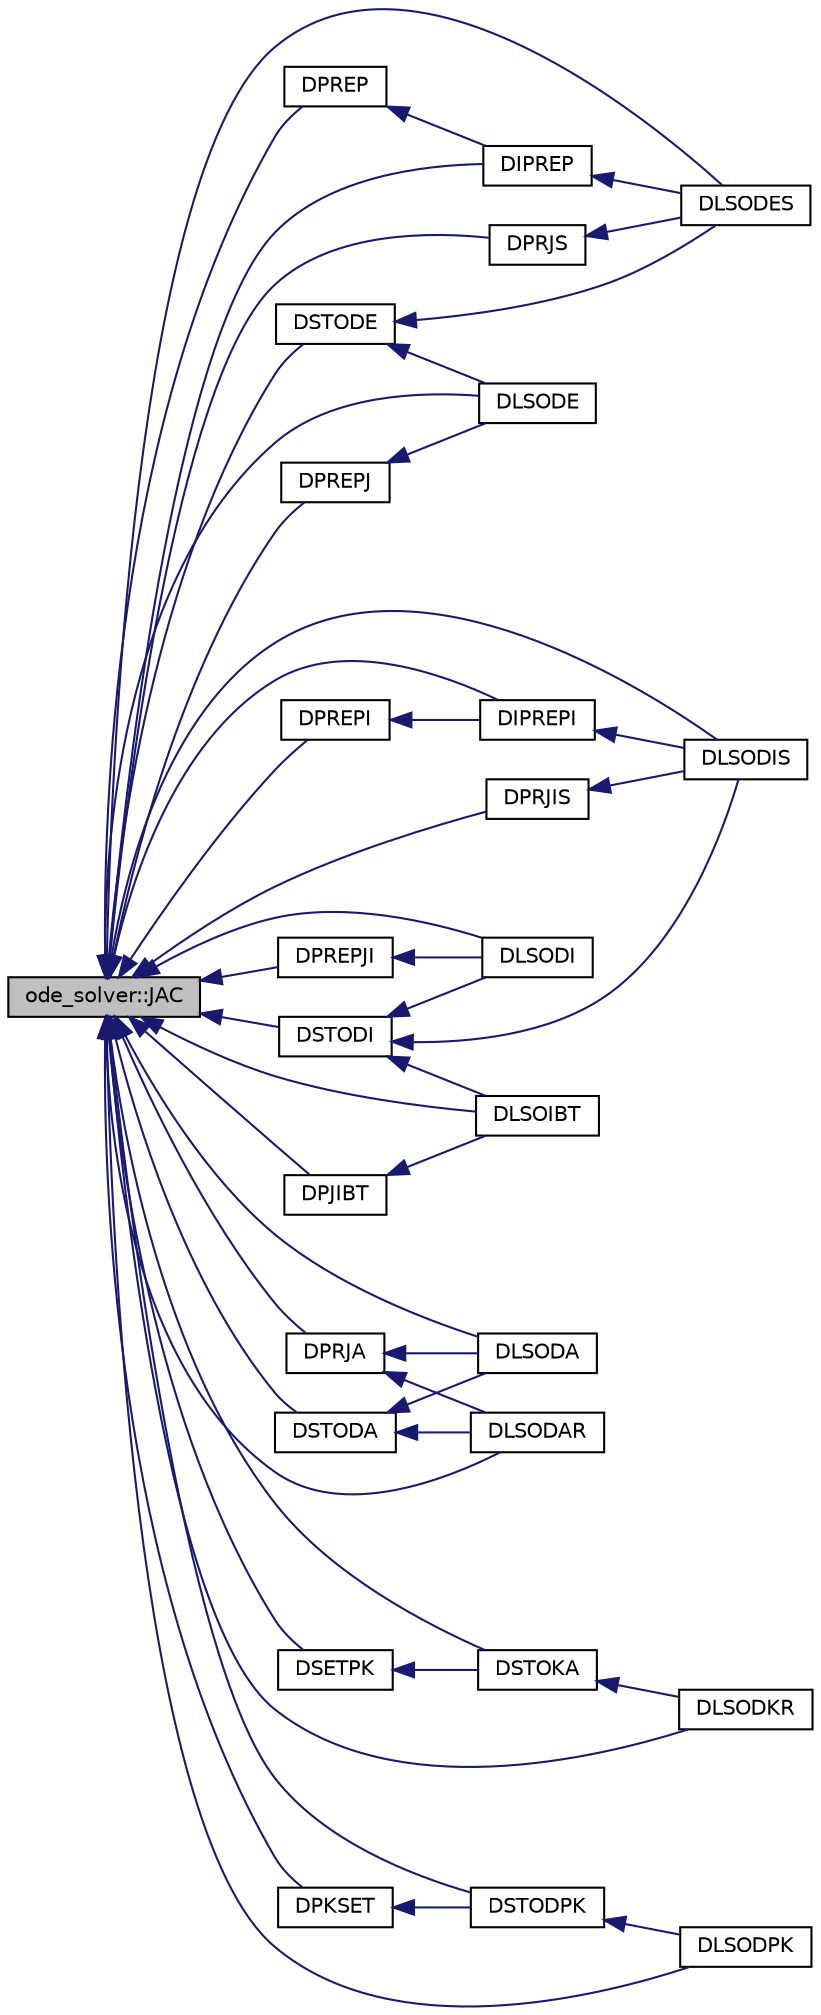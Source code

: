 digraph G
{
  edge [fontname="Helvetica",fontsize="10",labelfontname="Helvetica",labelfontsize="10"];
  node [fontname="Helvetica",fontsize="10",shape=record];
  rankdir=LR;
  Node1 [label="ode_solver::JAC",height=0.2,width=0.4,color="black", fillcolor="grey75", style="filled" fontcolor="black"];
  Node1 -> Node2 [dir=back,color="midnightblue",fontsize="10",style="solid",fontname="Helvetica"];
  Node2 [label="DIPREP",height=0.2,width=0.4,color="black", fillcolor="white", style="filled",URL="$opkda1_8f90.html#af0d7349d0ebe40bdac75c57839107c80"];
  Node2 -> Node3 [dir=back,color="midnightblue",fontsize="10",style="solid",fontname="Helvetica"];
  Node3 [label="DLSODES",height=0.2,width=0.4,color="black", fillcolor="white", style="filled",URL="$opkdmain_8f90.html#a9ba73fbed77c11ec4abd126bbf966442"];
  Node1 -> Node4 [dir=back,color="midnightblue",fontsize="10",style="solid",fontname="Helvetica"];
  Node4 [label="DIPREPI",height=0.2,width=0.4,color="black", fillcolor="white", style="filled",URL="$opkda1_8f90.html#a307be8d9d6aa86be2cfc69f730e991ca"];
  Node4 -> Node5 [dir=back,color="midnightblue",fontsize="10",style="solid",fontname="Helvetica"];
  Node5 [label="DLSODIS",height=0.2,width=0.4,color="black", fillcolor="white", style="filled",URL="$opkdmain_8f90.html#a8d69137716f0a783f1f355586a16f5c2"];
  Node1 -> Node6 [dir=back,color="midnightblue",fontsize="10",style="solid",fontname="Helvetica"];
  Node6 [label="DLSODA",height=0.2,width=0.4,color="black", fillcolor="white", style="filled",URL="$opkdmain_8f90.html#a7028cae269fa60b5b454f91a66b2d04d"];
  Node1 -> Node7 [dir=back,color="midnightblue",fontsize="10",style="solid",fontname="Helvetica"];
  Node7 [label="DLSODAR",height=0.2,width=0.4,color="black", fillcolor="white", style="filled",URL="$opkdmain_8f90.html#a1711c1b88bb05db6bc1a9b3b0e3a2663"];
  Node1 -> Node8 [dir=back,color="midnightblue",fontsize="10",style="solid",fontname="Helvetica"];
  Node8 [label="DLSODE",height=0.2,width=0.4,color="black", fillcolor="white", style="filled",URL="$opkdmain_8f90.html#a4196f3869c790e8813b4bac1dd03ecb9"];
  Node1 -> Node3 [dir=back,color="midnightblue",fontsize="10",style="solid",fontname="Helvetica"];
  Node1 -> Node9 [dir=back,color="midnightblue",fontsize="10",style="solid",fontname="Helvetica"];
  Node9 [label="DLSODI",height=0.2,width=0.4,color="black", fillcolor="white", style="filled",URL="$opkdmain_8f90.html#aeb7356035bc33fb533f00f0aaf6bab48"];
  Node1 -> Node5 [dir=back,color="midnightblue",fontsize="10",style="solid",fontname="Helvetica"];
  Node1 -> Node10 [dir=back,color="midnightblue",fontsize="10",style="solid",fontname="Helvetica"];
  Node10 [label="DLSODKR",height=0.2,width=0.4,color="black", fillcolor="white", style="filled",URL="$opkdmain_8f90.html#afd6a4d460cf75c6278c36e819dc9c763"];
  Node1 -> Node11 [dir=back,color="midnightblue",fontsize="10",style="solid",fontname="Helvetica"];
  Node11 [label="DLSODPK",height=0.2,width=0.4,color="black", fillcolor="white", style="filled",URL="$opkdmain_8f90.html#abfd1fd76148d80747a6fd105a6c3cca8"];
  Node1 -> Node12 [dir=back,color="midnightblue",fontsize="10",style="solid",fontname="Helvetica"];
  Node12 [label="DLSOIBT",height=0.2,width=0.4,color="black", fillcolor="white", style="filled",URL="$opkdmain_8f90.html#adba4bd945e718a59e4cbf98ddf8f224c"];
  Node1 -> Node13 [dir=back,color="midnightblue",fontsize="10",style="solid",fontname="Helvetica"];
  Node13 [label="DPJIBT",height=0.2,width=0.4,color="black", fillcolor="white", style="filled",URL="$opkda1_8f90.html#a456b17d8fdf9d52f2bac14d45a3ae24b"];
  Node13 -> Node12 [dir=back,color="midnightblue",fontsize="10",style="solid",fontname="Helvetica"];
  Node1 -> Node14 [dir=back,color="midnightblue",fontsize="10",style="solid",fontname="Helvetica"];
  Node14 [label="DPKSET",height=0.2,width=0.4,color="black", fillcolor="white", style="filled",URL="$opkda1_8f90.html#a26db2c01564b29ac48fbfcf2106ffa56"];
  Node14 -> Node15 [dir=back,color="midnightblue",fontsize="10",style="solid",fontname="Helvetica"];
  Node15 [label="DSTODPK",height=0.2,width=0.4,color="black", fillcolor="white", style="filled",URL="$opkda1_8f90.html#ac316a22658cc40e317285fa52583a0bc"];
  Node15 -> Node11 [dir=back,color="midnightblue",fontsize="10",style="solid",fontname="Helvetica"];
  Node1 -> Node16 [dir=back,color="midnightblue",fontsize="10",style="solid",fontname="Helvetica"];
  Node16 [label="DPREP",height=0.2,width=0.4,color="black", fillcolor="white", style="filled",URL="$opkda1_8f90.html#a03c8b7c16bffc999b3b52b3315347a63"];
  Node16 -> Node2 [dir=back,color="midnightblue",fontsize="10",style="solid",fontname="Helvetica"];
  Node1 -> Node17 [dir=back,color="midnightblue",fontsize="10",style="solid",fontname="Helvetica"];
  Node17 [label="DPREPI",height=0.2,width=0.4,color="black", fillcolor="white", style="filled",URL="$opkda1_8f90.html#a4fce71e6345ed9f102a903d3520040e2"];
  Node17 -> Node4 [dir=back,color="midnightblue",fontsize="10",style="solid",fontname="Helvetica"];
  Node1 -> Node18 [dir=back,color="midnightblue",fontsize="10",style="solid",fontname="Helvetica"];
  Node18 [label="DPREPJ",height=0.2,width=0.4,color="black", fillcolor="white", style="filled",URL="$opkda1_8f90.html#ab7c502c869863869151c2bf2c070f52e"];
  Node18 -> Node8 [dir=back,color="midnightblue",fontsize="10",style="solid",fontname="Helvetica"];
  Node1 -> Node19 [dir=back,color="midnightblue",fontsize="10",style="solid",fontname="Helvetica"];
  Node19 [label="DPREPJI",height=0.2,width=0.4,color="black", fillcolor="white", style="filled",URL="$opkda1_8f90.html#a11e7a071c560fef7d83adb409cb12161"];
  Node19 -> Node9 [dir=back,color="midnightblue",fontsize="10",style="solid",fontname="Helvetica"];
  Node1 -> Node20 [dir=back,color="midnightblue",fontsize="10",style="solid",fontname="Helvetica"];
  Node20 [label="DPRJA",height=0.2,width=0.4,color="black", fillcolor="white", style="filled",URL="$opkda1_8f90.html#a0f4c6b47dff20bf7db636df53aad9d9f"];
  Node20 -> Node6 [dir=back,color="midnightblue",fontsize="10",style="solid",fontname="Helvetica"];
  Node20 -> Node7 [dir=back,color="midnightblue",fontsize="10",style="solid",fontname="Helvetica"];
  Node1 -> Node21 [dir=back,color="midnightblue",fontsize="10",style="solid",fontname="Helvetica"];
  Node21 [label="DPRJIS",height=0.2,width=0.4,color="black", fillcolor="white", style="filled",URL="$opkda1_8f90.html#acf839058f8a6f79d0f9e76566228435f"];
  Node21 -> Node5 [dir=back,color="midnightblue",fontsize="10",style="solid",fontname="Helvetica"];
  Node1 -> Node22 [dir=back,color="midnightblue",fontsize="10",style="solid",fontname="Helvetica"];
  Node22 [label="DPRJS",height=0.2,width=0.4,color="black", fillcolor="white", style="filled",URL="$opkda1_8f90.html#a0c1188f85a5084ae479878c296153305"];
  Node22 -> Node3 [dir=back,color="midnightblue",fontsize="10",style="solid",fontname="Helvetica"];
  Node1 -> Node23 [dir=back,color="midnightblue",fontsize="10",style="solid",fontname="Helvetica"];
  Node23 [label="DSETPK",height=0.2,width=0.4,color="black", fillcolor="white", style="filled",URL="$opkda1_8f90.html#aa1d4e249bee316931b8acdea2a8f1b17"];
  Node23 -> Node24 [dir=back,color="midnightblue",fontsize="10",style="solid",fontname="Helvetica"];
  Node24 [label="DSTOKA",height=0.2,width=0.4,color="black", fillcolor="white", style="filled",URL="$opkda1_8f90.html#aa5d15943200f3d1261087a7d67337822"];
  Node24 -> Node10 [dir=back,color="midnightblue",fontsize="10",style="solid",fontname="Helvetica"];
  Node1 -> Node25 [dir=back,color="midnightblue",fontsize="10",style="solid",fontname="Helvetica"];
  Node25 [label="DSTODA",height=0.2,width=0.4,color="black", fillcolor="white", style="filled",URL="$opkda1_8f90.html#aa00976345b7f4fb84af59820b1d5d2a9"];
  Node25 -> Node6 [dir=back,color="midnightblue",fontsize="10",style="solid",fontname="Helvetica"];
  Node25 -> Node7 [dir=back,color="midnightblue",fontsize="10",style="solid",fontname="Helvetica"];
  Node1 -> Node26 [dir=back,color="midnightblue",fontsize="10",style="solid",fontname="Helvetica"];
  Node26 [label="DSTODE",height=0.2,width=0.4,color="black", fillcolor="white", style="filled",URL="$opkda1_8f90.html#abbf3e0cfbd4d4c4a04af51691dc3ab0b"];
  Node26 -> Node8 [dir=back,color="midnightblue",fontsize="10",style="solid",fontname="Helvetica"];
  Node26 -> Node3 [dir=back,color="midnightblue",fontsize="10",style="solid",fontname="Helvetica"];
  Node1 -> Node27 [dir=back,color="midnightblue",fontsize="10",style="solid",fontname="Helvetica"];
  Node27 [label="DSTODI",height=0.2,width=0.4,color="black", fillcolor="white", style="filled",URL="$opkda1_8f90.html#aad7a927a220950176ff61b185c420656"];
  Node27 -> Node9 [dir=back,color="midnightblue",fontsize="10",style="solid",fontname="Helvetica"];
  Node27 -> Node5 [dir=back,color="midnightblue",fontsize="10",style="solid",fontname="Helvetica"];
  Node27 -> Node12 [dir=back,color="midnightblue",fontsize="10",style="solid",fontname="Helvetica"];
  Node1 -> Node15 [dir=back,color="midnightblue",fontsize="10",style="solid",fontname="Helvetica"];
  Node1 -> Node24 [dir=back,color="midnightblue",fontsize="10",style="solid",fontname="Helvetica"];
}
